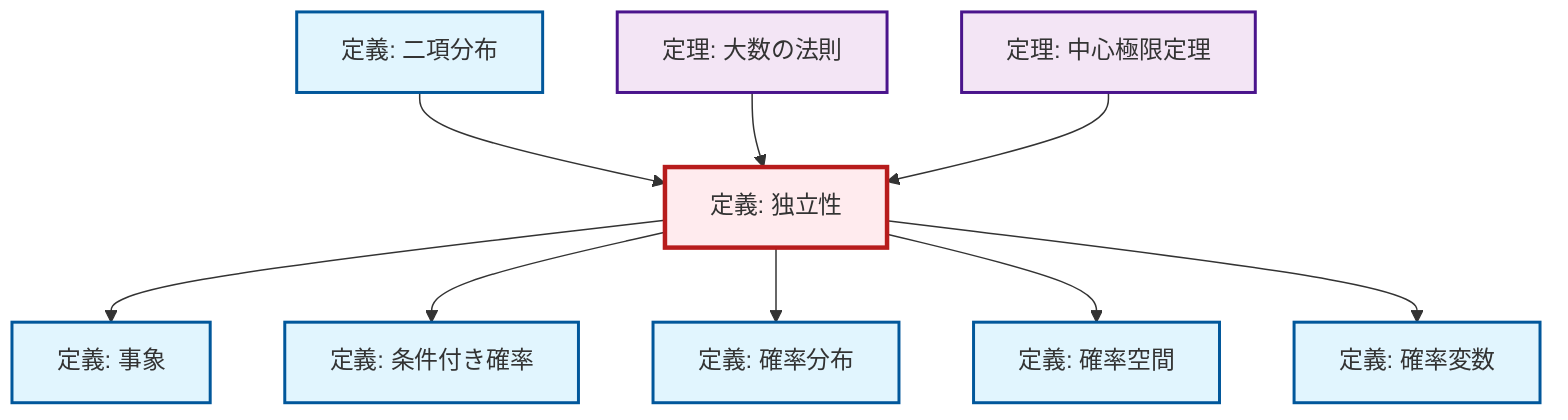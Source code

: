 graph TD
    classDef definition fill:#e1f5fe,stroke:#01579b,stroke-width:2px
    classDef theorem fill:#f3e5f5,stroke:#4a148c,stroke-width:2px
    classDef axiom fill:#fff3e0,stroke:#e65100,stroke-width:2px
    classDef example fill:#e8f5e9,stroke:#1b5e20,stroke-width:2px
    classDef current fill:#ffebee,stroke:#b71c1c,stroke-width:3px
    def-probability-space["定義: 確率空間"]:::definition
    def-binomial-distribution["定義: 二項分布"]:::definition
    def-independence["定義: 独立性"]:::definition
    thm-law-of-large-numbers["定理: 大数の法則"]:::theorem
    def-event["定義: 事象"]:::definition
    def-probability-distribution["定義: 確率分布"]:::definition
    thm-central-limit["定理: 中心極限定理"]:::theorem
    def-conditional-probability["定義: 条件付き確率"]:::definition
    def-random-variable["定義: 確率変数"]:::definition
    def-independence --> def-event
    def-binomial-distribution --> def-independence
    def-independence --> def-conditional-probability
    def-independence --> def-probability-distribution
    def-independence --> def-probability-space
    def-independence --> def-random-variable
    thm-law-of-large-numbers --> def-independence
    thm-central-limit --> def-independence
    class def-independence current